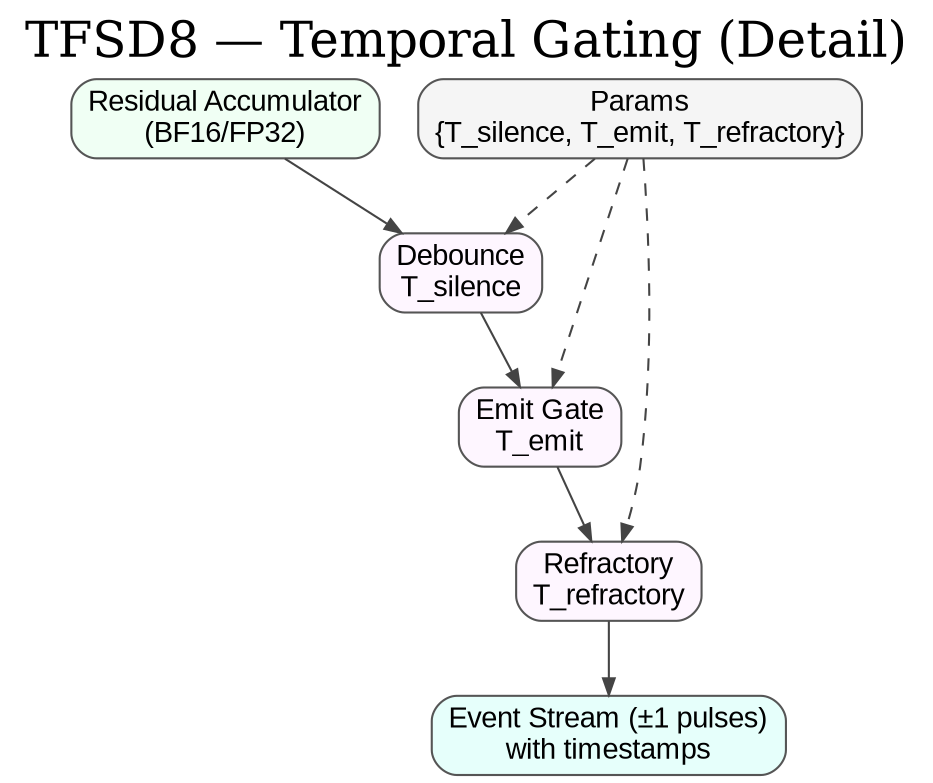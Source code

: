 digraph TFSD8_TemporalGating {
  graph [rankdir=TB, fontsize=24, labelloc="t", label="TFSD8 — Temporal Gating (Detail)"];
  node  [shape=rectangle, style="rounded,filled", fillcolor="#f7f7f7", color="#555555", fontname="Arial"];
  edge  [color="#444444", arrowsize=0.8];

  AccumIn   [label="Residual Accumulator\n(BF16/FP32)", fillcolor="#f0fff4"];
  Debounce  [label="Debounce\nT_silence", fillcolor="#fef6ff"];
  EmitGate  [label="Emit Gate\nT_emit", fillcolor="#fef6ff"];
  Refract   [label="Refractory\nT_refractory", fillcolor="#fef6ff"];
  PulseOut  [label="Event Stream (±1 pulses)\nwith timestamps", fillcolor="#e6fffb"];

  Params    [label="Params\n{T_silence, T_emit, T_refractory}", fillcolor="#f5f5f5"];

  AccumIn -> Debounce -> EmitGate -> Refract -> PulseOut;
  Params  -> Debounce [style=dashed];
  Params  -> EmitGate [style=dashed];
  Params  -> Refract  [style=dashed];
}
